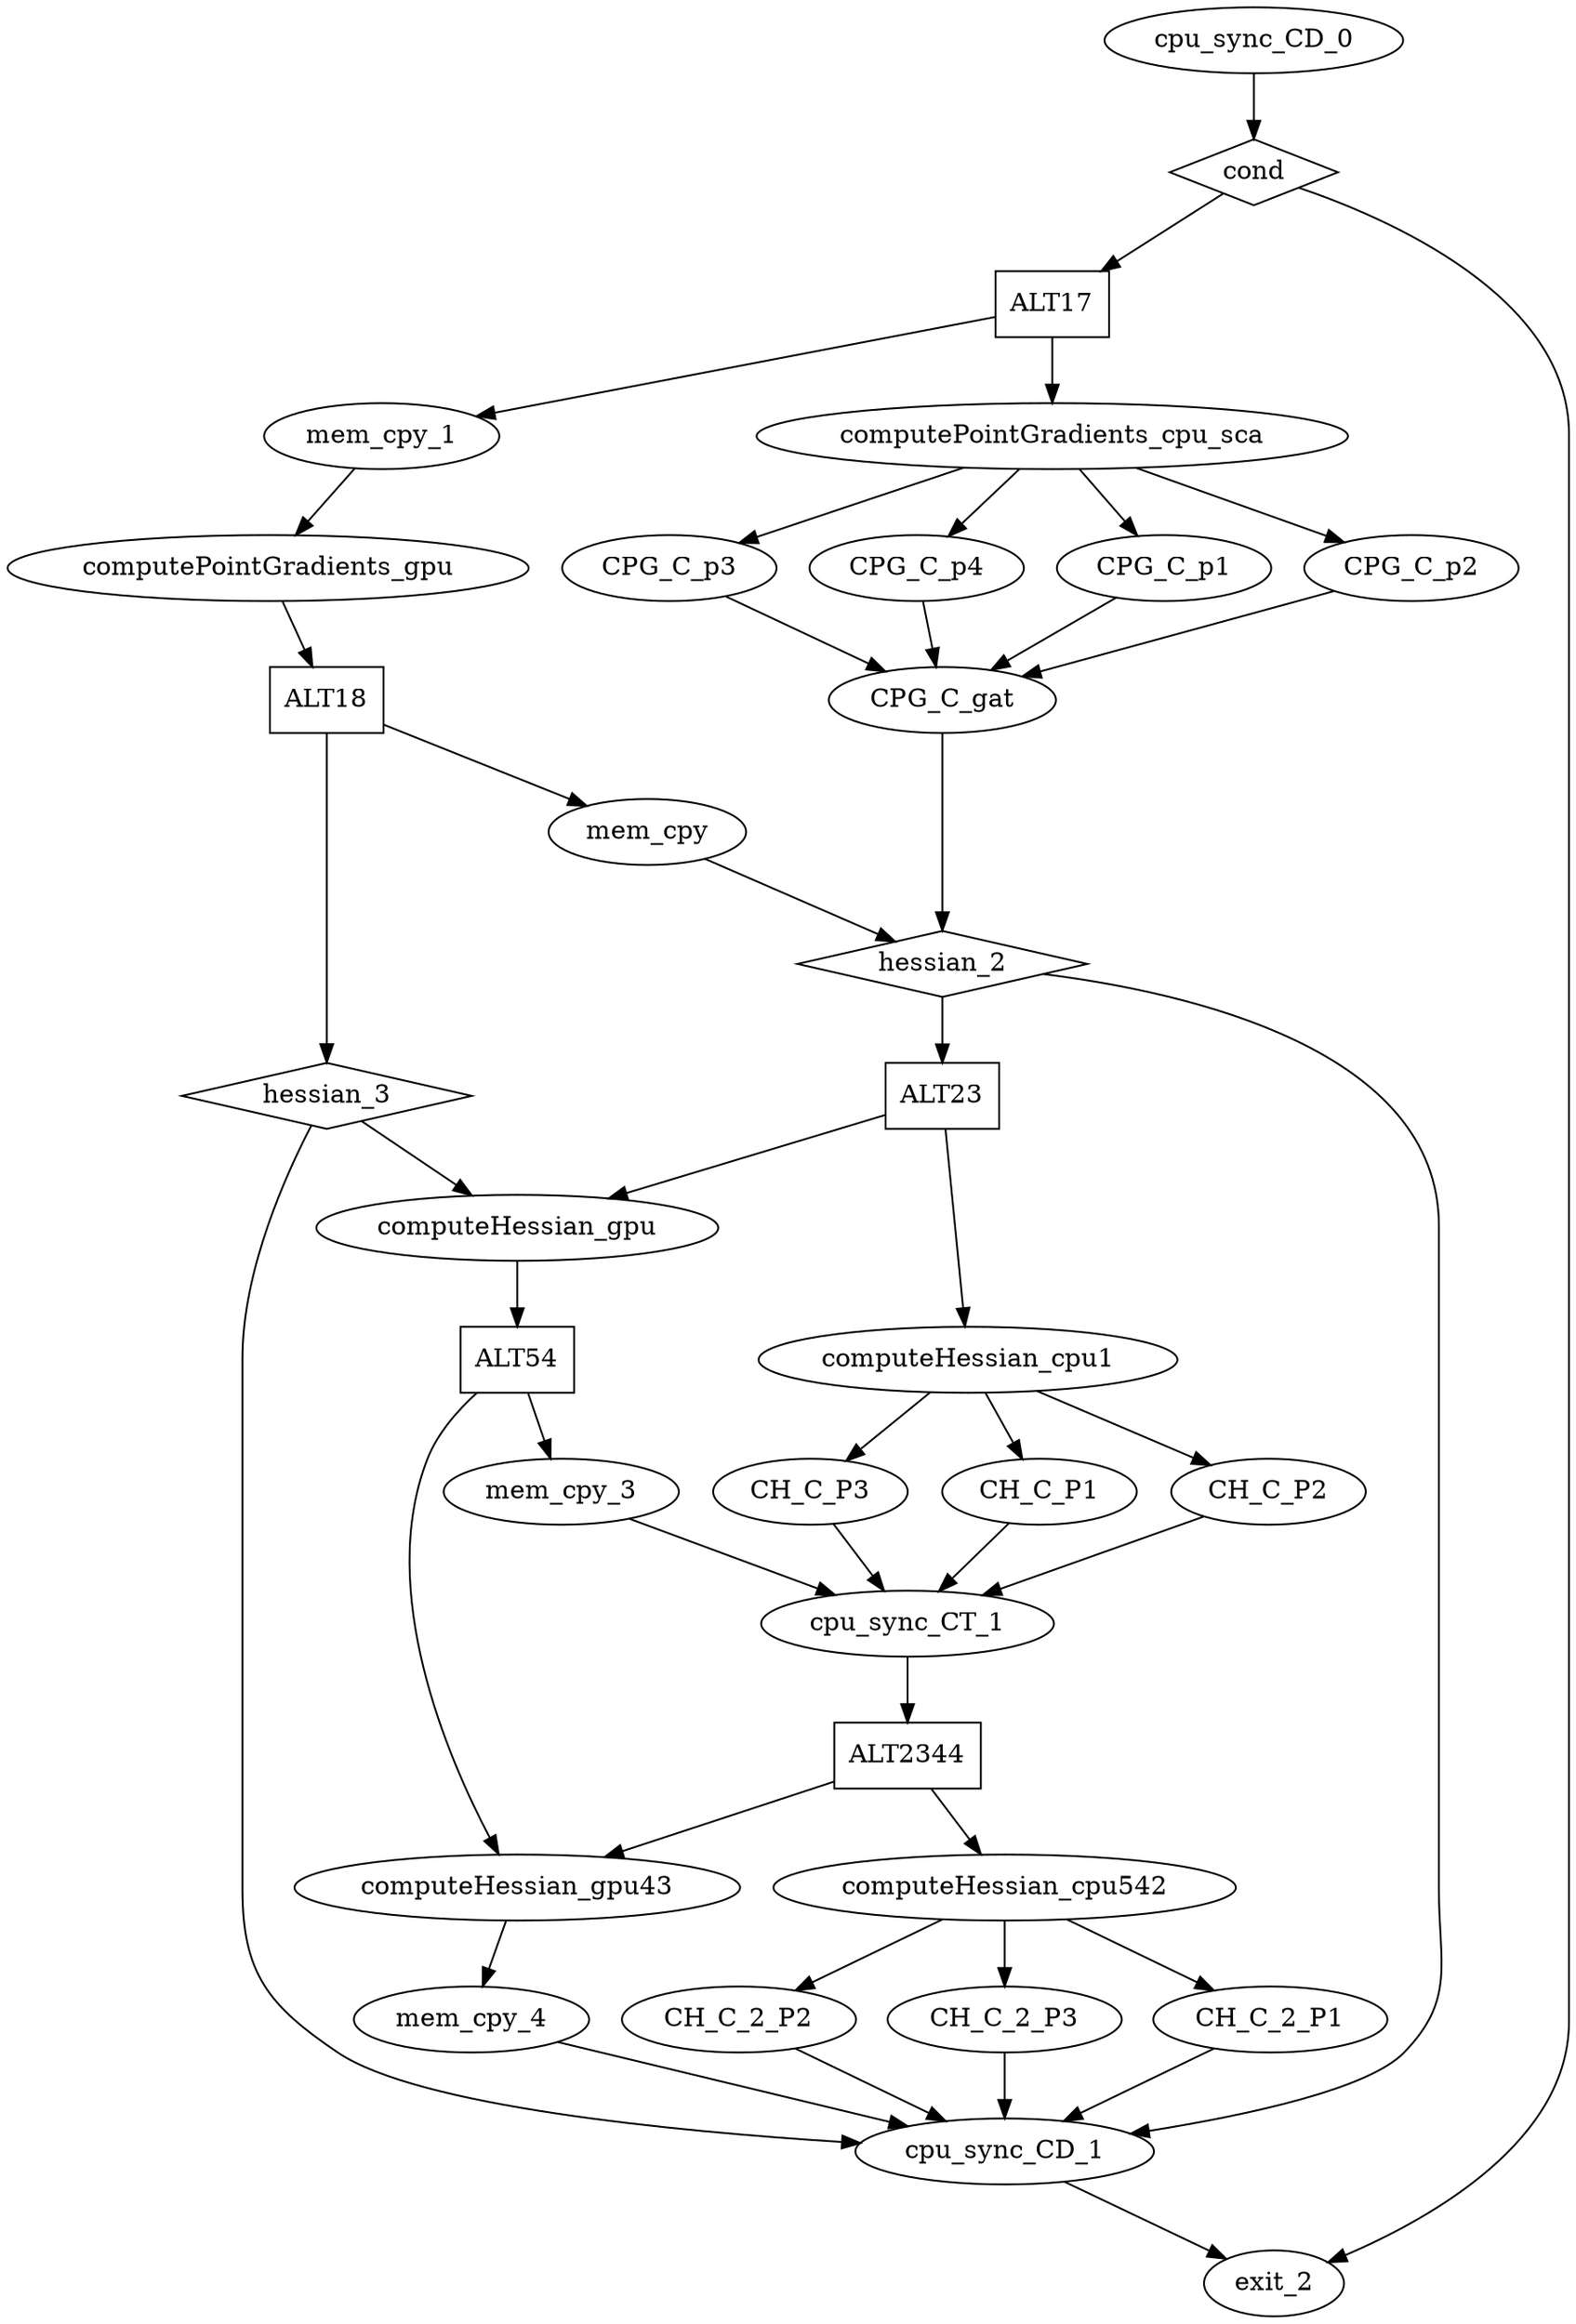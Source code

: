 digraph mon_graphe {

cpu_sync_CD_0 [ ]
cond [shape=diamond]
computePointGradients_gpu [ ]

ALT17 [shape=rectangle]
ALT18 [shape=rectangle]
ALT54 [shape=rectangle]
hessian_2 [shape=diamond]
hessian_3 [shape=diamond]

computeHessian_cpu1 [ ]
computeHessian_gpu [ ]
ALT23 [shape=rectangle]
cpu_sync_CT_1 [ ]
computeHessian_cpu542 [ ]
computeHessian_gpu43 [ ]
ALT2344 [shape=rectangle]
cpu_sync_CD_1 [ ]
exit_2 [ ]

cpu_sync_CD_0->cond
cond->ALT17
cond->exit_2
#computePointGradients_gpu->hessian_2



computePointGradients_cpu_sca->CPG_C_p1
computePointGradients_cpu_sca->CPG_C_p2
computePointGradients_cpu_sca->CPG_C_p3
computePointGradients_cpu_sca->CPG_C_p4
CPG_C_p1->CPG_C_gat
CPG_C_p2->CPG_C_gat
CPG_C_p3->CPG_C_gat
CPG_C_p4->CPG_C_gat
CPG_C_gat->hessian_2


ALT17->mem_cpy_1
mem_cpy_1->computePointGradients_gpu
computePointGradients_gpu->ALT18

ALT18->mem_cpy->hessian_2

#ALT18->hessian_3->computeHessian_gpu
computeHessian_gpu->ALT54->mem_cpy_3->cpu_sync_CT_1
ALT54->computeHessian_gpu43

ALT18->hessian_3->computeHessian_gpu

hessian_3->cpu_sync_CD_1



ALT17->computePointGradients_cpu_sca
hessian_2-> cpu_sync_CD_1
hessian_2->ALT23


computeHessian_cpu1->CH_C_P1
computeHessian_cpu1->CH_C_P2
computeHessian_cpu1->CH_C_P3

CH_C_P1->cpu_sync_CT_1
CH_C_P2->cpu_sync_CT_1
CH_C_P3->cpu_sync_CT_1



ALT23->computeHessian_cpu1
ALT23->computeHessian_gpu
cpu_sync_CT_1->ALT2344

computeHessian_cpu542->CH_C_2_P1
computeHessian_cpu542->CH_C_2_P2
computeHessian_cpu542->CH_C_2_P3

CH_C_2_P1->cpu_sync_CD_1
CH_C_2_P2->cpu_sync_CD_1
CH_C_2_P3->cpu_sync_CD_1

computeHessian_gpu43->mem_cpy_4->cpu_sync_CD_1

ALT2344->computeHessian_cpu542

ALT2344->computeHessian_gpu43
cpu_sync_CD_1->exit_2
}

